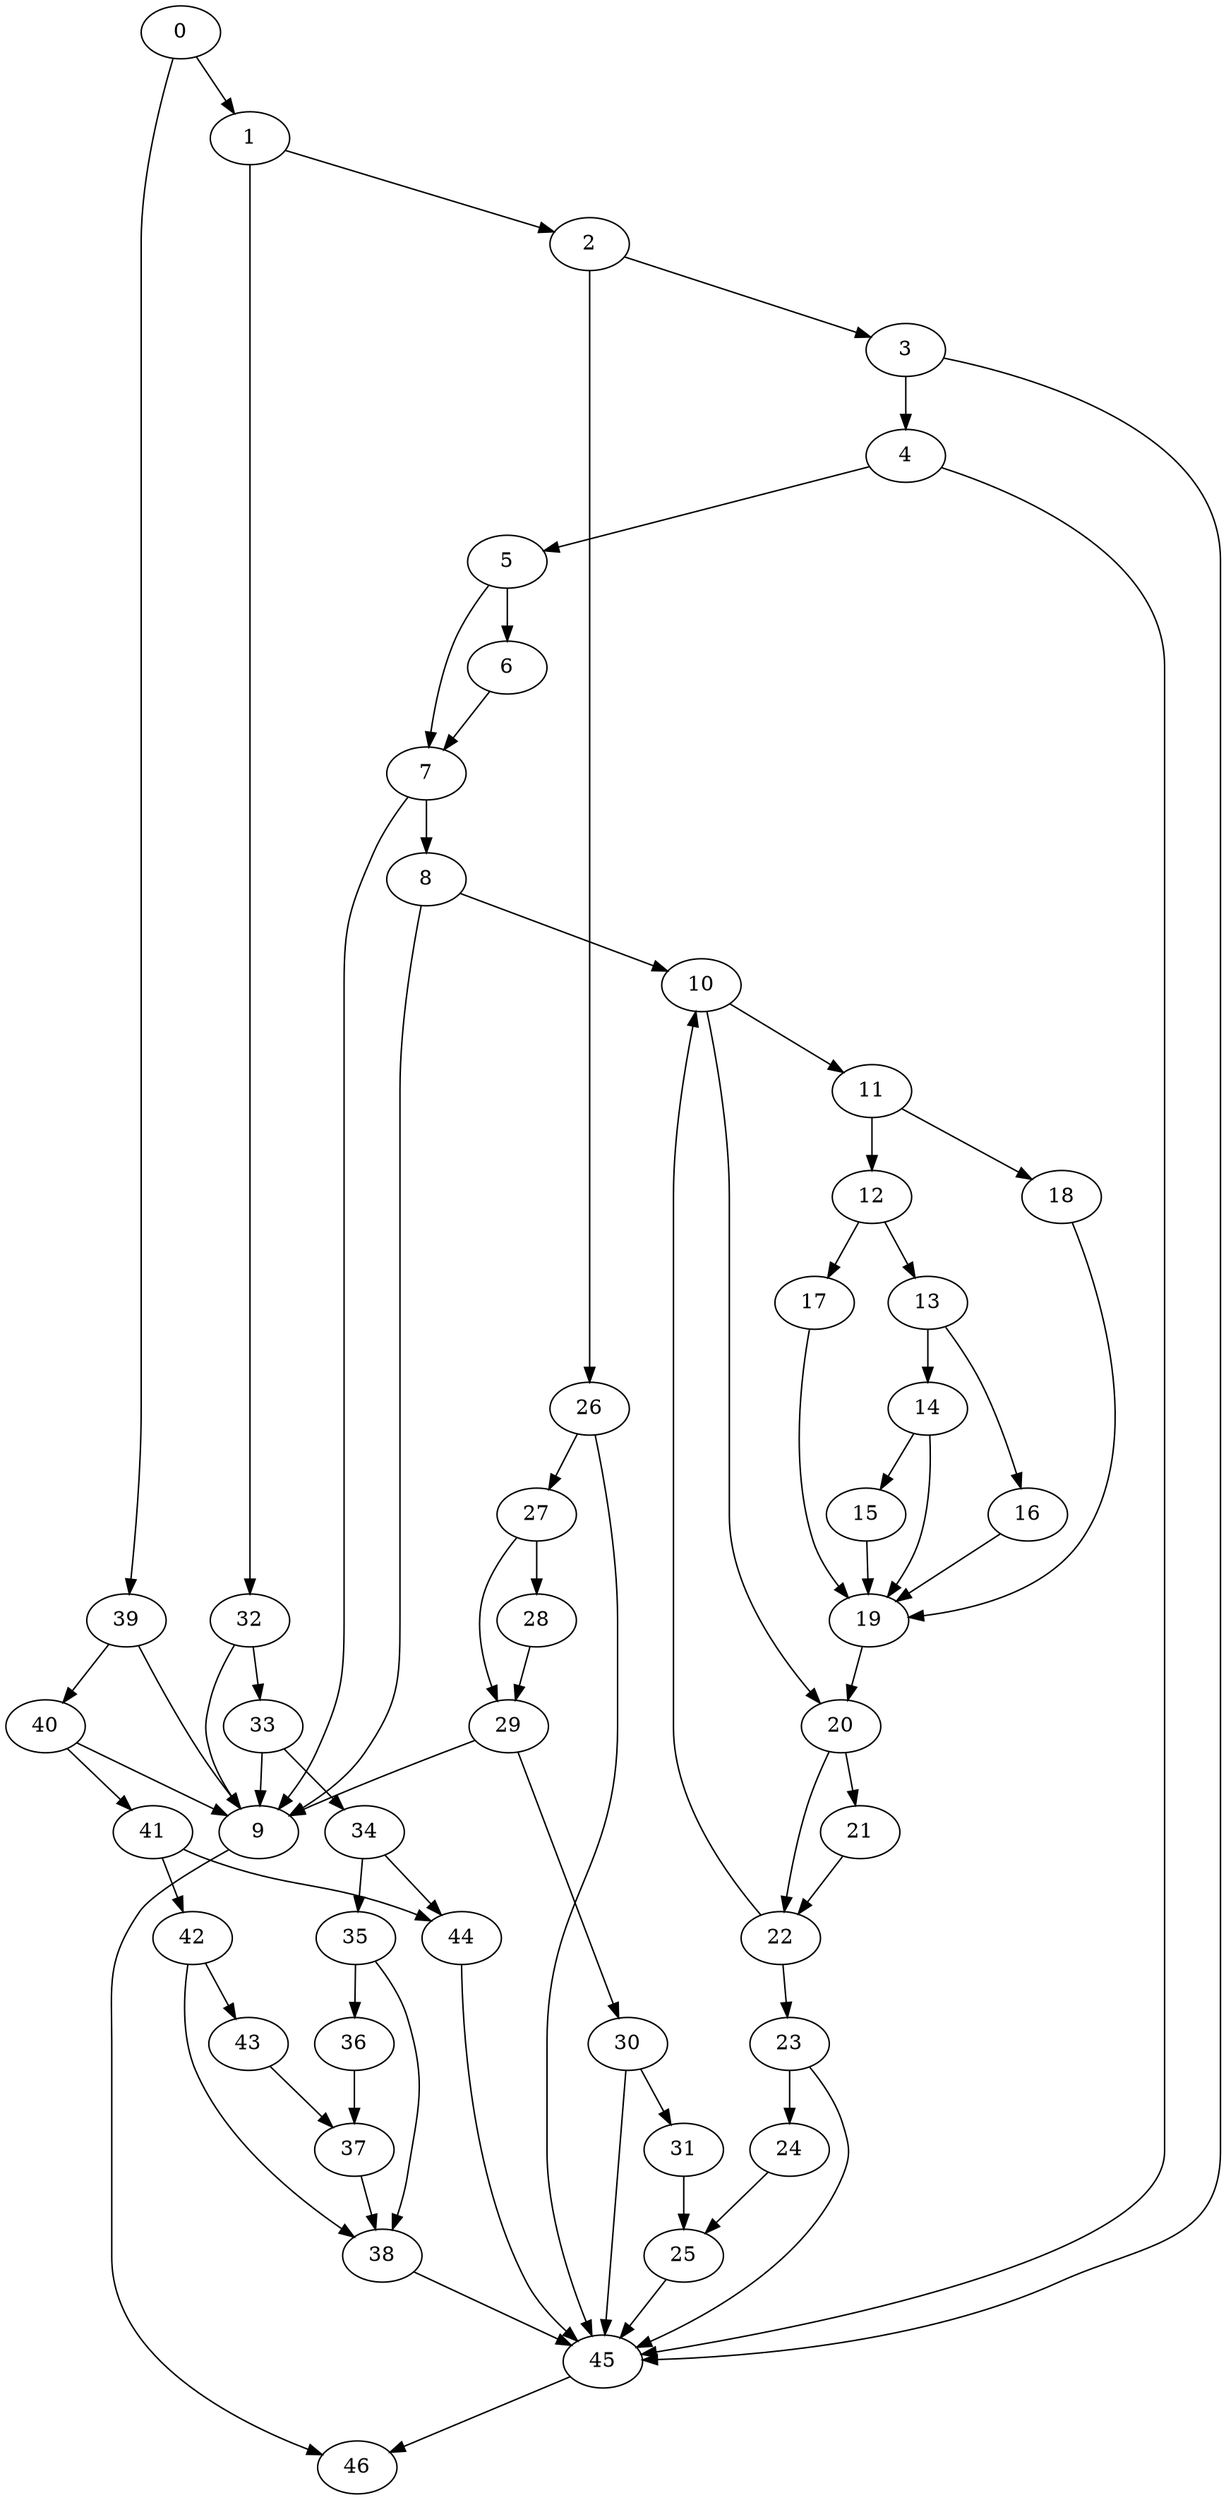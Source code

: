 digraph {
	0
	1
	2
	3
	4
	5
	6
	7
	8
	9
	10
	11
	12
	13
	14
	15
	16
	17
	18
	19
	20
	21
	22
	23
	24
	25
	26
	27
	28
	29
	30
	31
	32
	33
	34
	35
	36
	37
	38
	39
	40
	41
	42
	43
	44
	45
	46
	3 -> 4
	5 -> 6
	21 -> 22
	20 -> 22
	2 -> 26
	33 -> 34
	34 -> 44
	41 -> 44
	29 -> 30
	35 -> 38
	37 -> 38
	42 -> 38
	2 -> 3
	7 -> 8
	32 -> 9
	33 -> 9
	39 -> 9
	40 -> 9
	7 -> 9
	8 -> 9
	29 -> 9
	13 -> 14
	12 -> 17
	11 -> 18
	41 -> 42
	35 -> 36
	0 -> 1
	1 -> 2
	4 -> 5
	8 -> 10
	22 -> 10
	13 -> 16
	22 -> 23
	5 -> 7
	6 -> 7
	39 -> 40
	36 -> 37
	43 -> 37
	12 -> 13
	15 -> 19
	16 -> 19
	17 -> 19
	18 -> 19
	14 -> 19
	20 -> 21
	26 -> 27
	28 -> 29
	27 -> 29
	32 -> 33
	11 -> 12
	14 -> 15
	10 -> 20
	19 -> 20
	0 -> 39
	10 -> 11
	24 -> 25
	31 -> 25
	34 -> 35
	40 -> 41
	9 -> 46
	45 -> 46
	23 -> 24
	27 -> 28
	30 -> 31
	1 -> 32
	42 -> 43
	4 -> 45
	23 -> 45
	25 -> 45
	26 -> 45
	30 -> 45
	38 -> 45
	44 -> 45
	3 -> 45
}

